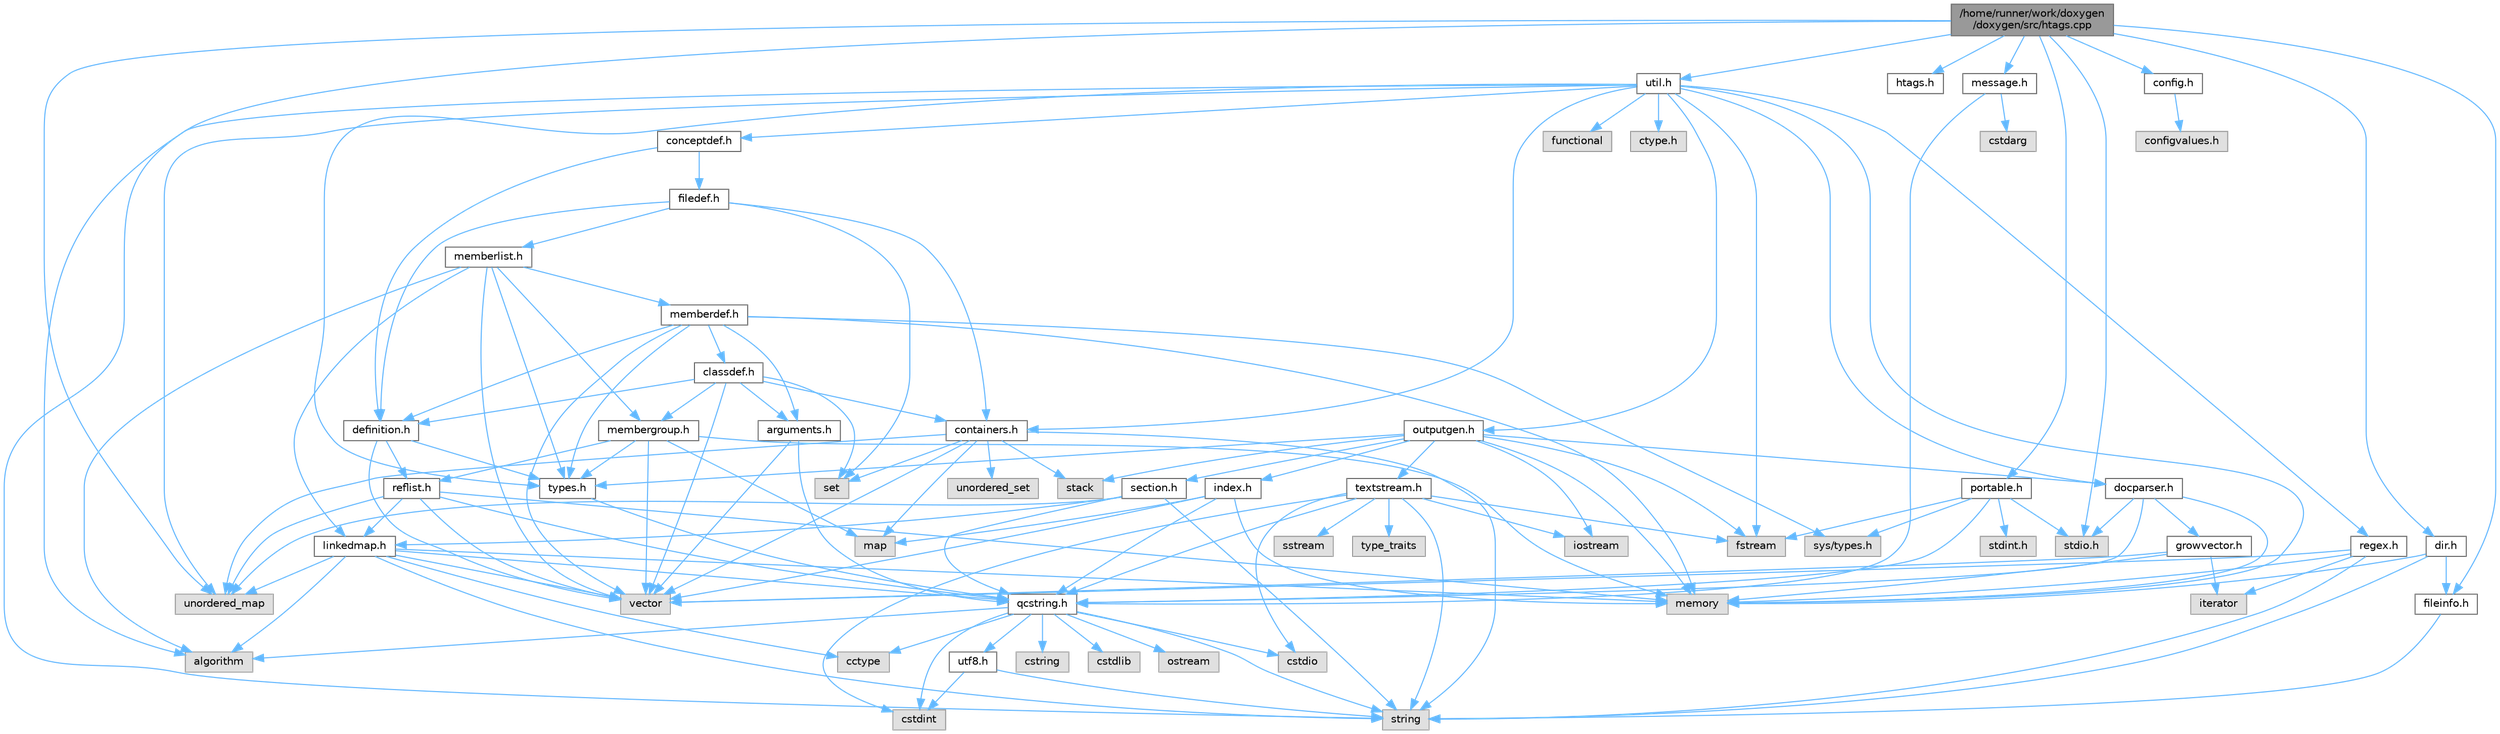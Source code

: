digraph "/home/runner/work/doxygen/doxygen/src/htags.cpp"
{
 // INTERACTIVE_SVG=YES
 // LATEX_PDF_SIZE
  bgcolor="transparent";
  edge [fontname=Helvetica,fontsize=10,labelfontname=Helvetica,labelfontsize=10];
  node [fontname=Helvetica,fontsize=10,shape=box,height=0.2,width=0.4];
  Node1 [label="/home/runner/work/doxygen\l/doxygen/src/htags.cpp",height=0.2,width=0.4,color="gray40", fillcolor="grey60", style="filled", fontcolor="black",tooltip=" "];
  Node1 -> Node2 [color="steelblue1",style="solid"];
  Node2 [label="stdio.h",height=0.2,width=0.4,color="grey60", fillcolor="#E0E0E0", style="filled",tooltip=" "];
  Node1 -> Node3 [color="steelblue1",style="solid"];
  Node3 [label="unordered_map",height=0.2,width=0.4,color="grey60", fillcolor="#E0E0E0", style="filled",tooltip=" "];
  Node1 -> Node4 [color="steelblue1",style="solid"];
  Node4 [label="string",height=0.2,width=0.4,color="grey60", fillcolor="#E0E0E0", style="filled",tooltip=" "];
  Node1 -> Node5 [color="steelblue1",style="solid"];
  Node5 [label="htags.h",height=0.2,width=0.4,color="grey40", fillcolor="white", style="filled",URL="$d7/d85/htags_8h.html",tooltip=" "];
  Node1 -> Node6 [color="steelblue1",style="solid"];
  Node6 [label="util.h",height=0.2,width=0.4,color="grey40", fillcolor="white", style="filled",URL="$d8/d3c/util_8h.html",tooltip="A bunch of utility functions."];
  Node6 -> Node7 [color="steelblue1",style="solid"];
  Node7 [label="memory",height=0.2,width=0.4,color="grey60", fillcolor="#E0E0E0", style="filled",tooltip=" "];
  Node6 -> Node3 [color="steelblue1",style="solid"];
  Node6 -> Node8 [color="steelblue1",style="solid"];
  Node8 [label="algorithm",height=0.2,width=0.4,color="grey60", fillcolor="#E0E0E0", style="filled",tooltip=" "];
  Node6 -> Node9 [color="steelblue1",style="solid"];
  Node9 [label="functional",height=0.2,width=0.4,color="grey60", fillcolor="#E0E0E0", style="filled",tooltip=" "];
  Node6 -> Node10 [color="steelblue1",style="solid"];
  Node10 [label="fstream",height=0.2,width=0.4,color="grey60", fillcolor="#E0E0E0", style="filled",tooltip=" "];
  Node6 -> Node11 [color="steelblue1",style="solid"];
  Node11 [label="ctype.h",height=0.2,width=0.4,color="grey60", fillcolor="#E0E0E0", style="filled",tooltip=" "];
  Node6 -> Node12 [color="steelblue1",style="solid"];
  Node12 [label="types.h",height=0.2,width=0.4,color="grey40", fillcolor="white", style="filled",URL="$d9/d49/types_8h.html",tooltip="This file contains a number of basic enums and types."];
  Node12 -> Node13 [color="steelblue1",style="solid"];
  Node13 [label="qcstring.h",height=0.2,width=0.4,color="grey40", fillcolor="white", style="filled",URL="$d7/d5c/qcstring_8h.html",tooltip=" "];
  Node13 -> Node4 [color="steelblue1",style="solid"];
  Node13 -> Node8 [color="steelblue1",style="solid"];
  Node13 -> Node14 [color="steelblue1",style="solid"];
  Node14 [label="cctype",height=0.2,width=0.4,color="grey60", fillcolor="#E0E0E0", style="filled",tooltip=" "];
  Node13 -> Node15 [color="steelblue1",style="solid"];
  Node15 [label="cstring",height=0.2,width=0.4,color="grey60", fillcolor="#E0E0E0", style="filled",tooltip=" "];
  Node13 -> Node16 [color="steelblue1",style="solid"];
  Node16 [label="cstdio",height=0.2,width=0.4,color="grey60", fillcolor="#E0E0E0", style="filled",tooltip=" "];
  Node13 -> Node17 [color="steelblue1",style="solid"];
  Node17 [label="cstdlib",height=0.2,width=0.4,color="grey60", fillcolor="#E0E0E0", style="filled",tooltip=" "];
  Node13 -> Node18 [color="steelblue1",style="solid"];
  Node18 [label="cstdint",height=0.2,width=0.4,color="grey60", fillcolor="#E0E0E0", style="filled",tooltip=" "];
  Node13 -> Node19 [color="steelblue1",style="solid"];
  Node19 [label="ostream",height=0.2,width=0.4,color="grey60", fillcolor="#E0E0E0", style="filled",tooltip=" "];
  Node13 -> Node20 [color="steelblue1",style="solid"];
  Node20 [label="utf8.h",height=0.2,width=0.4,color="grey40", fillcolor="white", style="filled",URL="$db/d7c/utf8_8h.html",tooltip="Various UTF8 related helper functions."];
  Node20 -> Node18 [color="steelblue1",style="solid"];
  Node20 -> Node4 [color="steelblue1",style="solid"];
  Node6 -> Node21 [color="steelblue1",style="solid"];
  Node21 [label="docparser.h",height=0.2,width=0.4,color="grey40", fillcolor="white", style="filled",URL="$de/d9c/docparser_8h.html",tooltip=" "];
  Node21 -> Node2 [color="steelblue1",style="solid"];
  Node21 -> Node7 [color="steelblue1",style="solid"];
  Node21 -> Node13 [color="steelblue1",style="solid"];
  Node21 -> Node22 [color="steelblue1",style="solid"];
  Node22 [label="growvector.h",height=0.2,width=0.4,color="grey40", fillcolor="white", style="filled",URL="$d7/d50/growvector_8h.html",tooltip=" "];
  Node22 -> Node23 [color="steelblue1",style="solid"];
  Node23 [label="vector",height=0.2,width=0.4,color="grey60", fillcolor="#E0E0E0", style="filled",tooltip=" "];
  Node22 -> Node7 [color="steelblue1",style="solid"];
  Node22 -> Node24 [color="steelblue1",style="solid"];
  Node24 [label="iterator",height=0.2,width=0.4,color="grey60", fillcolor="#E0E0E0", style="filled",tooltip=" "];
  Node6 -> Node25 [color="steelblue1",style="solid"];
  Node25 [label="containers.h",height=0.2,width=0.4,color="grey40", fillcolor="white", style="filled",URL="$d5/d75/containers_8h.html",tooltip=" "];
  Node25 -> Node23 [color="steelblue1",style="solid"];
  Node25 -> Node4 [color="steelblue1",style="solid"];
  Node25 -> Node26 [color="steelblue1",style="solid"];
  Node26 [label="set",height=0.2,width=0.4,color="grey60", fillcolor="#E0E0E0", style="filled",tooltip=" "];
  Node25 -> Node27 [color="steelblue1",style="solid"];
  Node27 [label="map",height=0.2,width=0.4,color="grey60", fillcolor="#E0E0E0", style="filled",tooltip=" "];
  Node25 -> Node28 [color="steelblue1",style="solid"];
  Node28 [label="unordered_set",height=0.2,width=0.4,color="grey60", fillcolor="#E0E0E0", style="filled",tooltip=" "];
  Node25 -> Node3 [color="steelblue1",style="solid"];
  Node25 -> Node29 [color="steelblue1",style="solid"];
  Node29 [label="stack",height=0.2,width=0.4,color="grey60", fillcolor="#E0E0E0", style="filled",tooltip=" "];
  Node6 -> Node30 [color="steelblue1",style="solid"];
  Node30 [label="outputgen.h",height=0.2,width=0.4,color="grey40", fillcolor="white", style="filled",URL="$df/d06/outputgen_8h.html",tooltip=" "];
  Node30 -> Node7 [color="steelblue1",style="solid"];
  Node30 -> Node29 [color="steelblue1",style="solid"];
  Node30 -> Node31 [color="steelblue1",style="solid"];
  Node31 [label="iostream",height=0.2,width=0.4,color="grey60", fillcolor="#E0E0E0", style="filled",tooltip=" "];
  Node30 -> Node10 [color="steelblue1",style="solid"];
  Node30 -> Node12 [color="steelblue1",style="solid"];
  Node30 -> Node32 [color="steelblue1",style="solid"];
  Node32 [label="index.h",height=0.2,width=0.4,color="grey40", fillcolor="white", style="filled",URL="$d1/db5/index_8h.html",tooltip=" "];
  Node32 -> Node7 [color="steelblue1",style="solid"];
  Node32 -> Node23 [color="steelblue1",style="solid"];
  Node32 -> Node27 [color="steelblue1",style="solid"];
  Node32 -> Node13 [color="steelblue1",style="solid"];
  Node30 -> Node33 [color="steelblue1",style="solid"];
  Node33 [label="section.h",height=0.2,width=0.4,color="grey40", fillcolor="white", style="filled",URL="$d1/d2a/section_8h.html",tooltip=" "];
  Node33 -> Node4 [color="steelblue1",style="solid"];
  Node33 -> Node3 [color="steelblue1",style="solid"];
  Node33 -> Node13 [color="steelblue1",style="solid"];
  Node33 -> Node34 [color="steelblue1",style="solid"];
  Node34 [label="linkedmap.h",height=0.2,width=0.4,color="grey40", fillcolor="white", style="filled",URL="$da/de1/linkedmap_8h.html",tooltip=" "];
  Node34 -> Node3 [color="steelblue1",style="solid"];
  Node34 -> Node23 [color="steelblue1",style="solid"];
  Node34 -> Node7 [color="steelblue1",style="solid"];
  Node34 -> Node4 [color="steelblue1",style="solid"];
  Node34 -> Node8 [color="steelblue1",style="solid"];
  Node34 -> Node14 [color="steelblue1",style="solid"];
  Node34 -> Node13 [color="steelblue1",style="solid"];
  Node30 -> Node35 [color="steelblue1",style="solid"];
  Node35 [label="textstream.h",height=0.2,width=0.4,color="grey40", fillcolor="white", style="filled",URL="$d4/d7d/textstream_8h.html",tooltip=" "];
  Node35 -> Node4 [color="steelblue1",style="solid"];
  Node35 -> Node31 [color="steelblue1",style="solid"];
  Node35 -> Node36 [color="steelblue1",style="solid"];
  Node36 [label="sstream",height=0.2,width=0.4,color="grey60", fillcolor="#E0E0E0", style="filled",tooltip=" "];
  Node35 -> Node18 [color="steelblue1",style="solid"];
  Node35 -> Node16 [color="steelblue1",style="solid"];
  Node35 -> Node10 [color="steelblue1",style="solid"];
  Node35 -> Node37 [color="steelblue1",style="solid"];
  Node37 [label="type_traits",height=0.2,width=0.4,color="grey60", fillcolor="#E0E0E0", style="filled",tooltip=" "];
  Node35 -> Node13 [color="steelblue1",style="solid"];
  Node30 -> Node21 [color="steelblue1",style="solid"];
  Node6 -> Node38 [color="steelblue1",style="solid"];
  Node38 [label="regex.h",height=0.2,width=0.4,color="grey40", fillcolor="white", style="filled",URL="$d1/d21/regex_8h.html",tooltip=" "];
  Node38 -> Node7 [color="steelblue1",style="solid"];
  Node38 -> Node4 [color="steelblue1",style="solid"];
  Node38 -> Node23 [color="steelblue1",style="solid"];
  Node38 -> Node24 [color="steelblue1",style="solid"];
  Node6 -> Node39 [color="steelblue1",style="solid"];
  Node39 [label="conceptdef.h",height=0.2,width=0.4,color="grey40", fillcolor="white", style="filled",URL="$da/df1/conceptdef_8h.html",tooltip=" "];
  Node39 -> Node40 [color="steelblue1",style="solid"];
  Node40 [label="definition.h",height=0.2,width=0.4,color="grey40", fillcolor="white", style="filled",URL="$df/da1/definition_8h.html",tooltip=" "];
  Node40 -> Node23 [color="steelblue1",style="solid"];
  Node40 -> Node12 [color="steelblue1",style="solid"];
  Node40 -> Node41 [color="steelblue1",style="solid"];
  Node41 [label="reflist.h",height=0.2,width=0.4,color="grey40", fillcolor="white", style="filled",URL="$d1/d02/reflist_8h.html",tooltip=" "];
  Node41 -> Node23 [color="steelblue1",style="solid"];
  Node41 -> Node3 [color="steelblue1",style="solid"];
  Node41 -> Node7 [color="steelblue1",style="solid"];
  Node41 -> Node13 [color="steelblue1",style="solid"];
  Node41 -> Node34 [color="steelblue1",style="solid"];
  Node39 -> Node42 [color="steelblue1",style="solid"];
  Node42 [label="filedef.h",height=0.2,width=0.4,color="grey40", fillcolor="white", style="filled",URL="$d4/d3a/filedef_8h.html",tooltip=" "];
  Node42 -> Node26 [color="steelblue1",style="solid"];
  Node42 -> Node40 [color="steelblue1",style="solid"];
  Node42 -> Node43 [color="steelblue1",style="solid"];
  Node43 [label="memberlist.h",height=0.2,width=0.4,color="grey40", fillcolor="white", style="filled",URL="$dd/d78/memberlist_8h.html",tooltip=" "];
  Node43 -> Node23 [color="steelblue1",style="solid"];
  Node43 -> Node8 [color="steelblue1",style="solid"];
  Node43 -> Node44 [color="steelblue1",style="solid"];
  Node44 [label="memberdef.h",height=0.2,width=0.4,color="grey40", fillcolor="white", style="filled",URL="$d4/d46/memberdef_8h.html",tooltip=" "];
  Node44 -> Node23 [color="steelblue1",style="solid"];
  Node44 -> Node7 [color="steelblue1",style="solid"];
  Node44 -> Node45 [color="steelblue1",style="solid"];
  Node45 [label="sys/types.h",height=0.2,width=0.4,color="grey60", fillcolor="#E0E0E0", style="filled",tooltip=" "];
  Node44 -> Node12 [color="steelblue1",style="solid"];
  Node44 -> Node40 [color="steelblue1",style="solid"];
  Node44 -> Node46 [color="steelblue1",style="solid"];
  Node46 [label="arguments.h",height=0.2,width=0.4,color="grey40", fillcolor="white", style="filled",URL="$df/d9b/arguments_8h.html",tooltip=" "];
  Node46 -> Node23 [color="steelblue1",style="solid"];
  Node46 -> Node13 [color="steelblue1",style="solid"];
  Node44 -> Node47 [color="steelblue1",style="solid"];
  Node47 [label="classdef.h",height=0.2,width=0.4,color="grey40", fillcolor="white", style="filled",URL="$d1/da6/classdef_8h.html",tooltip=" "];
  Node47 -> Node23 [color="steelblue1",style="solid"];
  Node47 -> Node26 [color="steelblue1",style="solid"];
  Node47 -> Node25 [color="steelblue1",style="solid"];
  Node47 -> Node40 [color="steelblue1",style="solid"];
  Node47 -> Node46 [color="steelblue1",style="solid"];
  Node47 -> Node48 [color="steelblue1",style="solid"];
  Node48 [label="membergroup.h",height=0.2,width=0.4,color="grey40", fillcolor="white", style="filled",URL="$d9/d11/membergroup_8h.html",tooltip=" "];
  Node48 -> Node23 [color="steelblue1",style="solid"];
  Node48 -> Node27 [color="steelblue1",style="solid"];
  Node48 -> Node7 [color="steelblue1",style="solid"];
  Node48 -> Node12 [color="steelblue1",style="solid"];
  Node48 -> Node41 [color="steelblue1",style="solid"];
  Node43 -> Node34 [color="steelblue1",style="solid"];
  Node43 -> Node12 [color="steelblue1",style="solid"];
  Node43 -> Node48 [color="steelblue1",style="solid"];
  Node42 -> Node25 [color="steelblue1",style="solid"];
  Node1 -> Node49 [color="steelblue1",style="solid"];
  Node49 [label="message.h",height=0.2,width=0.4,color="grey40", fillcolor="white", style="filled",URL="$d2/d0d/message_8h.html",tooltip=" "];
  Node49 -> Node50 [color="steelblue1",style="solid"];
  Node50 [label="cstdarg",height=0.2,width=0.4,color="grey60", fillcolor="#E0E0E0", style="filled",tooltip=" "];
  Node49 -> Node13 [color="steelblue1",style="solid"];
  Node1 -> Node51 [color="steelblue1",style="solid"];
  Node51 [label="config.h",height=0.2,width=0.4,color="grey40", fillcolor="white", style="filled",URL="$db/d16/config_8h.html",tooltip=" "];
  Node51 -> Node52 [color="steelblue1",style="solid"];
  Node52 [label="configvalues.h",height=0.2,width=0.4,color="grey60", fillcolor="#E0E0E0", style="filled",tooltip=" "];
  Node1 -> Node53 [color="steelblue1",style="solid"];
  Node53 [label="portable.h",height=0.2,width=0.4,color="grey40", fillcolor="white", style="filled",URL="$d2/de2/portable_8h.html",tooltip="Portable versions of functions that are platform dependent."];
  Node53 -> Node2 [color="steelblue1",style="solid"];
  Node53 -> Node45 [color="steelblue1",style="solid"];
  Node53 -> Node54 [color="steelblue1",style="solid"];
  Node54 [label="stdint.h",height=0.2,width=0.4,color="grey60", fillcolor="#E0E0E0", style="filled",tooltip=" "];
  Node53 -> Node10 [color="steelblue1",style="solid"];
  Node53 -> Node13 [color="steelblue1",style="solid"];
  Node1 -> Node55 [color="steelblue1",style="solid"];
  Node55 [label="fileinfo.h",height=0.2,width=0.4,color="grey40", fillcolor="white", style="filled",URL="$df/d45/fileinfo_8h.html",tooltip=" "];
  Node55 -> Node4 [color="steelblue1",style="solid"];
  Node1 -> Node56 [color="steelblue1",style="solid"];
  Node56 [label="dir.h",height=0.2,width=0.4,color="grey40", fillcolor="white", style="filled",URL="$df/d9c/dir_8h.html",tooltip=" "];
  Node56 -> Node4 [color="steelblue1",style="solid"];
  Node56 -> Node7 [color="steelblue1",style="solid"];
  Node56 -> Node55 [color="steelblue1",style="solid"];
}
